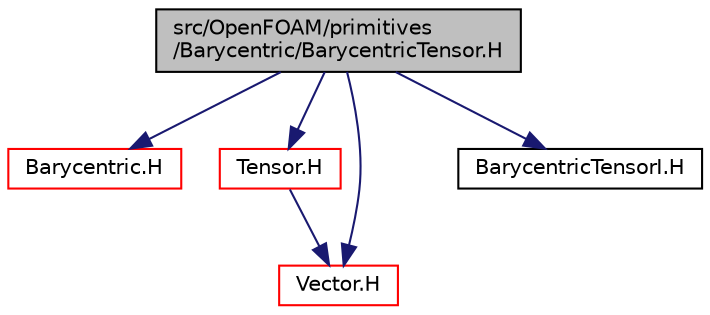 digraph "src/OpenFOAM/primitives/Barycentric/BarycentricTensor.H"
{
  bgcolor="transparent";
  edge [fontname="Helvetica",fontsize="10",labelfontname="Helvetica",labelfontsize="10"];
  node [fontname="Helvetica",fontsize="10",shape=record];
  Node1 [label="src/OpenFOAM/primitives\l/Barycentric/BarycentricTensor.H",height=0.2,width=0.4,color="black", fillcolor="grey75", style="filled" fontcolor="black"];
  Node1 -> Node2 [color="midnightblue",fontsize="10",style="solid",fontname="Helvetica"];
  Node2 [label="Barycentric.H",height=0.2,width=0.4,color="red",URL="$Barycentric_8H.html"];
  Node1 -> Node3 [color="midnightblue",fontsize="10",style="solid",fontname="Helvetica"];
  Node3 [label="Tensor.H",height=0.2,width=0.4,color="red",URL="$Tensor_8H.html"];
  Node3 -> Node4 [color="midnightblue",fontsize="10",style="solid",fontname="Helvetica"];
  Node4 [label="Vector.H",height=0.2,width=0.4,color="red",URL="$Vector_8H.html"];
  Node1 -> Node4 [color="midnightblue",fontsize="10",style="solid",fontname="Helvetica"];
  Node1 -> Node5 [color="midnightblue",fontsize="10",style="solid",fontname="Helvetica"];
  Node5 [label="BarycentricTensorI.H",height=0.2,width=0.4,color="black",URL="$BarycentricTensorI_8H.html"];
}
